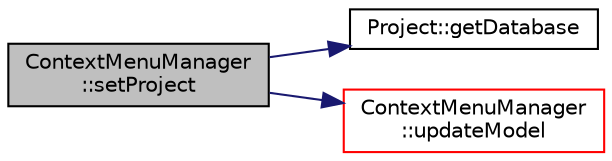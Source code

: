 digraph "ContextMenuManager::setProject"
{
 // LATEX_PDF_SIZE
  edge [fontname="Helvetica",fontsize="10",labelfontname="Helvetica",labelfontsize="10"];
  node [fontname="Helvetica",fontsize="10",shape=record];
  rankdir="LR";
  Node1 [label="ContextMenuManager\l::setProject",height=0.2,width=0.4,color="black", fillcolor="grey75", style="filled", fontcolor="black",tooltip=" "];
  Node1 -> Node2 [color="midnightblue",fontsize="10",style="solid",fontname="Helvetica"];
  Node2 [label="Project::getDatabase",height=0.2,width=0.4,color="black", fillcolor="white", style="filled",URL="$class_project.html#a6d94d817c1233702908c063886bb5701",tooltip=" "];
  Node1 -> Node3 [color="midnightblue",fontsize="10",style="solid",fontname="Helvetica"];
  Node3 [label="ContextMenuManager\l::updateModel",height=0.2,width=0.4,color="red", fillcolor="white", style="filled",URL="$class_context_menu_manager.html#ae6cff95d57472c72bfc4b576f507fe6c",tooltip=" "];
}
